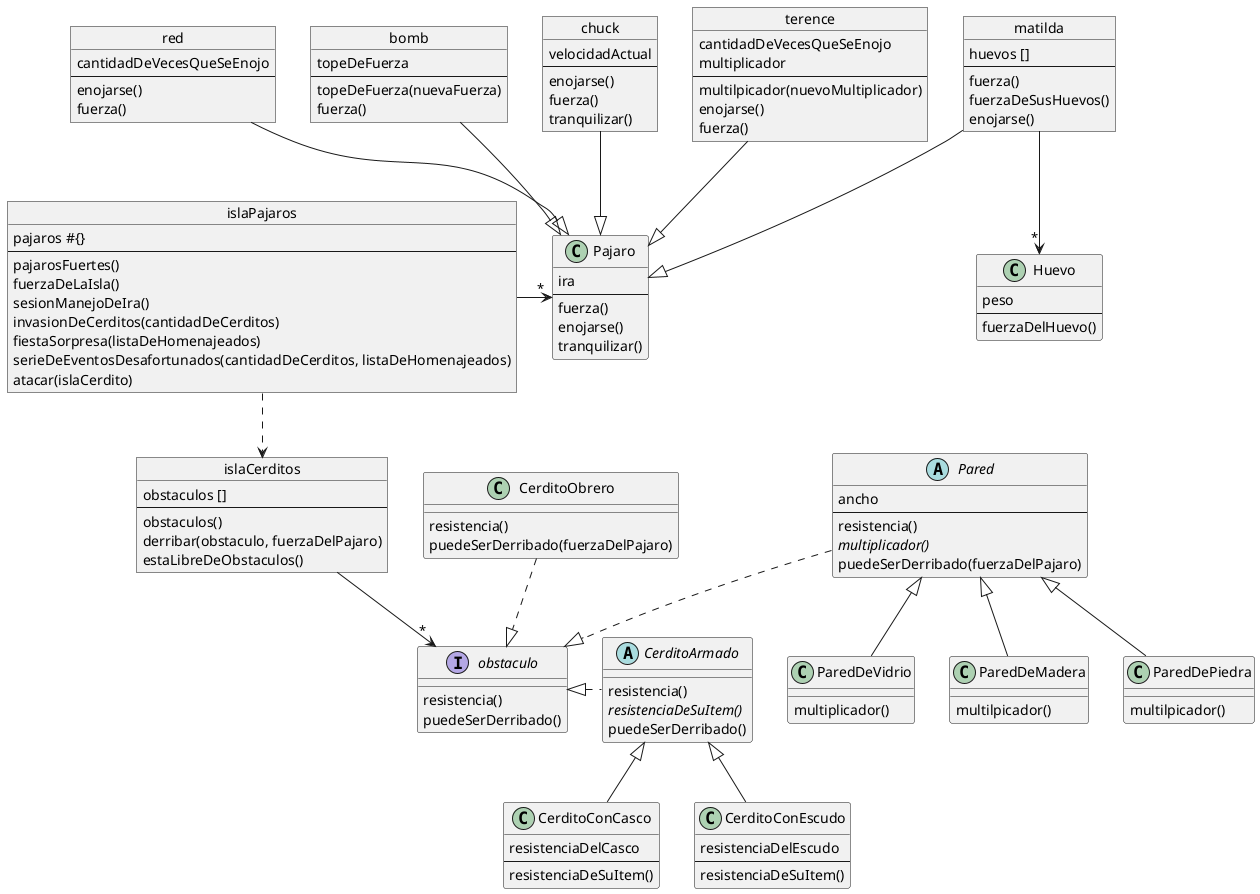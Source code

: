 @startuml angrybirds

object islaPajaros {
    pajaros #{}
    --
    pajarosFuertes()
    fuerzaDeLaIsla()
    sesionManejoDeIra()
    invasionDeCerditos(cantidadDeCerditos)
    fiestaSorpresa(listaDeHomenajeados)
    serieDeEventosDesafortunados(cantidadDeCerditos, listaDeHomenajeados)
    atacar(islaCerdito)
}

object islaCerditos {
    obstaculos []
    --
    obstaculos()
    derribar(obstaculo, fuerzaDelPajaro)
    estaLibreDeObstaculos()
}

class Pajaro {
    ira
    --
    fuerza()
    enojarse()
    tranquilizar()
}

object red {
    cantidadDeVecesQueSeEnojo
    --
    enojarse()
    fuerza()
}

object bomb {
    topeDeFuerza
    --
    topeDeFuerza(nuevaFuerza)
    fuerza()
}

object chuck {
    velocidadActual
    --
    enojarse()
    fuerza()
    tranquilizar()
}

object terence {
    cantidadDeVecesQueSeEnojo
    multiplicador
    --
    multilpicador(nuevoMultiplicador)
    enojarse()
    fuerza()
}

object matilda {
    huevos []
    --
    fuerza()
    fuerzaDeSusHuevos()
    enojarse()
}

class Huevo {
    peso
    --
    fuerzaDelHuevo()
}

interface obstaculo {
    resistencia()
    puedeSerDerribado()
}

abstract class Pared {
    ancho
    --
    resistencia()
    {abstract}multiplicador()
    puedeSerDerribado(fuerzaDelPajaro)
}

class ParedDeVidrio extends Pared {
    multiplicador()
}

class ParedDeMadera extends Pared {
    multilpicador()
}

class ParedDePiedra extends Pared {
    multilpicador()
}

class CerditoObrero {
    resistencia()
    puedeSerDerribado(fuerzaDelPajaro)
}

abstract class CerditoArmado {
    resistencia()
    {abstract}resistenciaDeSuItem()
    puedeSerDerribado()
}

class CerditoConCasco extends CerditoArmado {
    resistenciaDelCasco
    --
    resistenciaDeSuItem()
}

class CerditoConEscudo extends CerditoArmado {
    resistenciaDelEscudo
    --
    resistenciaDeSuItem()
}

red --|> Pajaro
bomb --|> Pajaro
chuck --|> Pajaro
terence --|> Pajaro
matilda --|> Pajaro

matilda --> "*" Huevo

Pared ..|> obstaculo
CerditoObrero ..|> obstaculo
CerditoArmado .l.|> obstaculo

islaPajaros -r-> "*" Pajaro
islaPajaros ..> islaCerditos

islaCerditos --> "*" obstaculo

@enduml